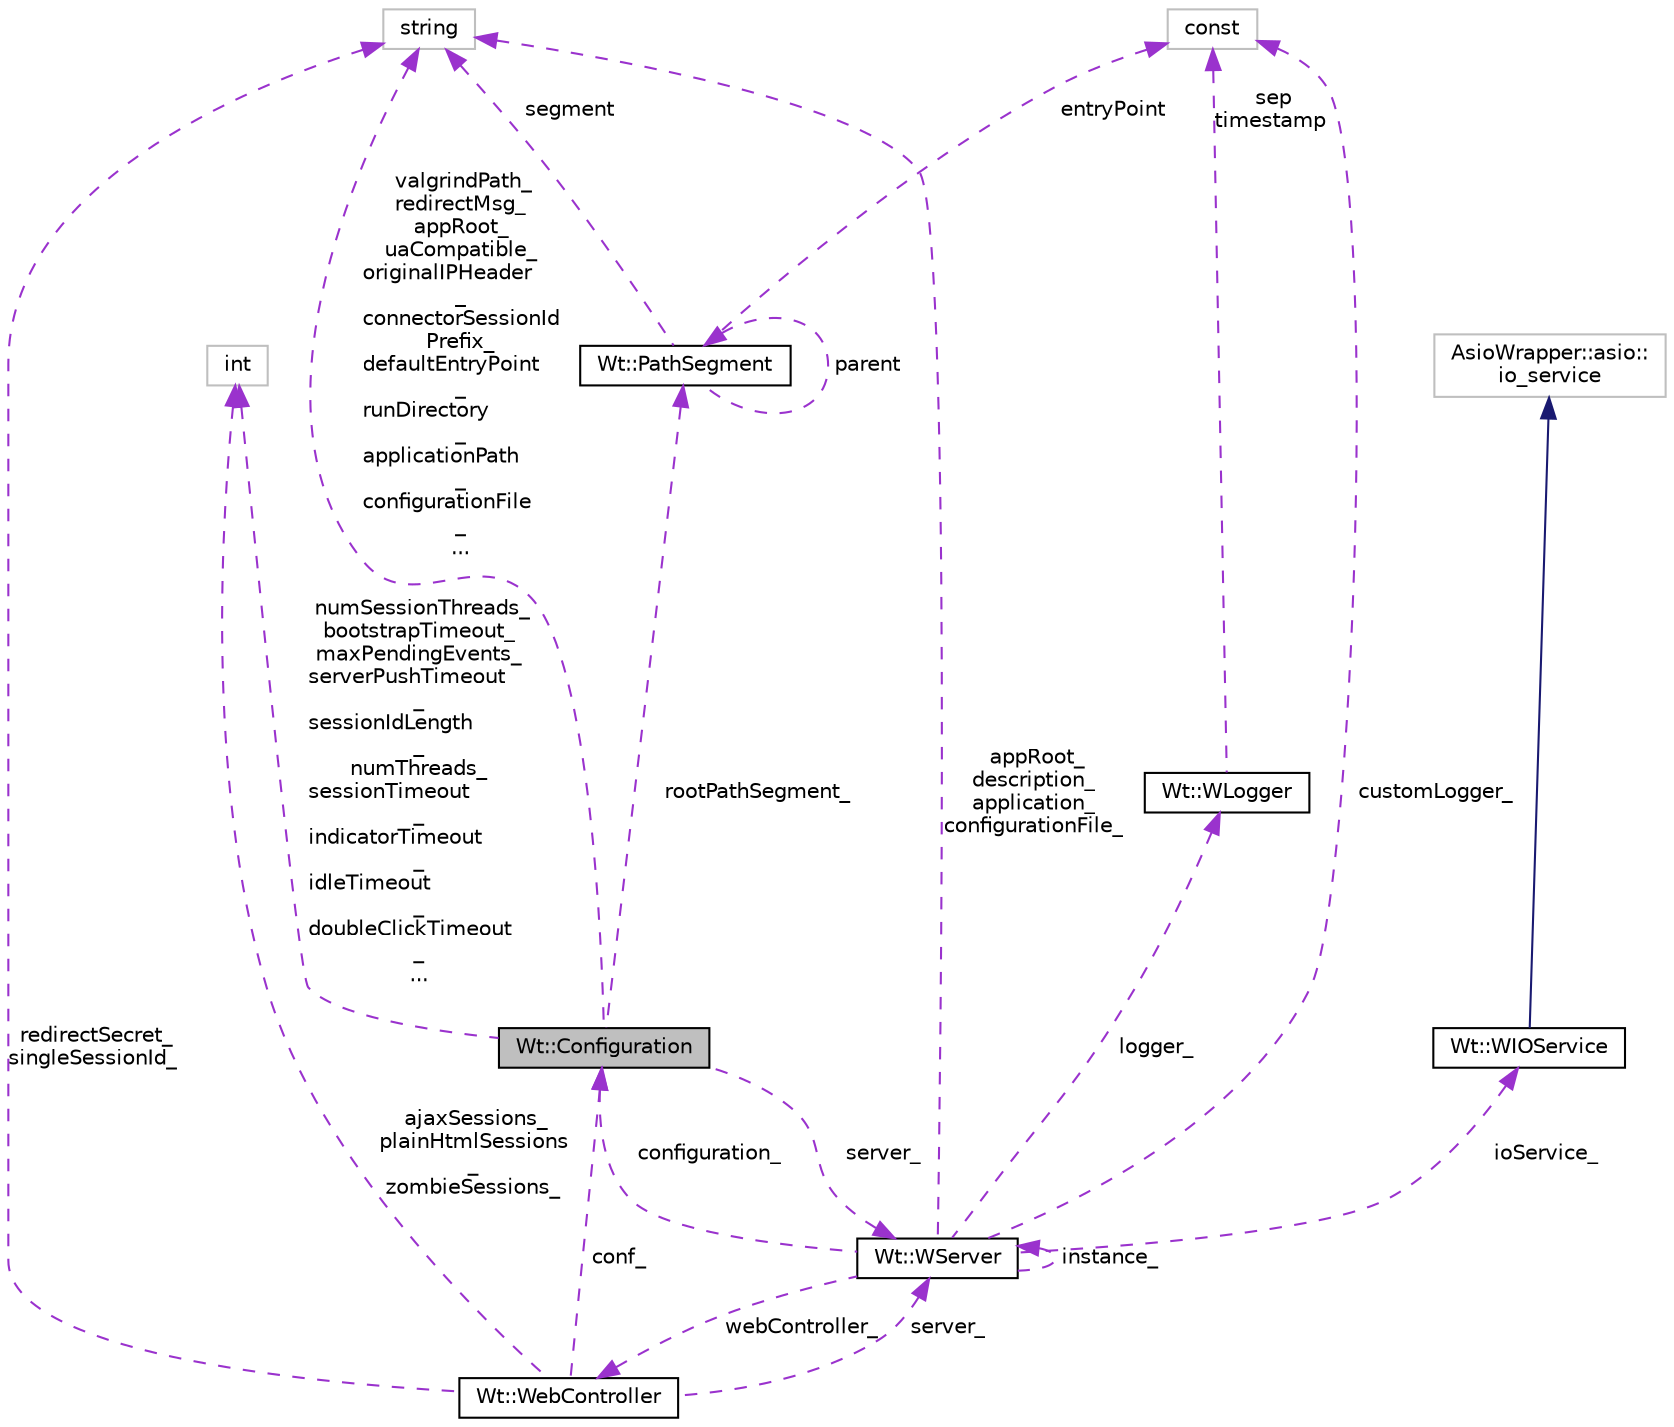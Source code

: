 digraph "Wt::Configuration"
{
 // LATEX_PDF_SIZE
  edge [fontname="Helvetica",fontsize="10",labelfontname="Helvetica",labelfontsize="10"];
  node [fontname="Helvetica",fontsize="10",shape=record];
  Node1 [label="Wt::Configuration",height=0.2,width=0.4,color="black", fillcolor="grey75", style="filled", fontcolor="black",tooltip=" "];
  Node2 -> Node1 [dir="back",color="darkorchid3",fontsize="10",style="dashed",label=" rootPathSegment_" ];
  Node2 [label="Wt::PathSegment",height=0.2,width=0.4,color="black", fillcolor="white", style="filled",URL="$structWt_1_1PathSegment.html",tooltip=" "];
  Node2 -> Node2 [dir="back",color="darkorchid3",fontsize="10",style="dashed",label=" parent" ];
  Node3 -> Node2 [dir="back",color="darkorchid3",fontsize="10",style="dashed",label=" segment" ];
  Node3 [label="string",height=0.2,width=0.4,color="grey75", fillcolor="white", style="filled",tooltip=" "];
  Node4 -> Node2 [dir="back",color="darkorchid3",fontsize="10",style="dashed",label=" entryPoint" ];
  Node4 [label="const",height=0.2,width=0.4,color="grey75", fillcolor="white", style="filled",tooltip=" "];
  Node5 -> Node1 [dir="back",color="darkorchid3",fontsize="10",style="dashed",label=" server_" ];
  Node5 [label="Wt::WServer",height=0.2,width=0.4,color="black", fillcolor="white", style="filled",URL="$classWt_1_1WServer.html",tooltip="A class encapsulating a web application server."];
  Node6 -> Node5 [dir="back",color="darkorchid3",fontsize="10",style="dashed",label=" ioService_" ];
  Node6 [label="Wt::WIOService",height=0.2,width=0.4,color="black", fillcolor="white", style="filled",URL="$classWt_1_1WIOService.html",tooltip="An I/O service."];
  Node7 -> Node6 [dir="back",color="midnightblue",fontsize="10",style="solid"];
  Node7 [label="AsioWrapper::asio::\lio_service",height=0.2,width=0.4,color="grey75", fillcolor="white", style="filled",tooltip=" "];
  Node1 -> Node5 [dir="back",color="darkorchid3",fontsize="10",style="dashed",label=" configuration_" ];
  Node8 -> Node5 [dir="back",color="darkorchid3",fontsize="10",style="dashed",label=" logger_" ];
  Node8 [label="Wt::WLogger",height=0.2,width=0.4,color="black", fillcolor="white", style="filled",URL="$classWt_1_1WLogger.html",tooltip="A simple logging class."];
  Node4 -> Node8 [dir="back",color="darkorchid3",fontsize="10",style="dashed",label=" sep\ntimestamp" ];
  Node5 -> Node5 [dir="back",color="darkorchid3",fontsize="10",style="dashed",label=" instance_" ];
  Node9 -> Node5 [dir="back",color="darkorchid3",fontsize="10",style="dashed",label=" webController_" ];
  Node9 [label="Wt::WebController",height=0.2,width=0.4,color="black", fillcolor="white", style="filled",URL="$classWt_1_1WebController.html",tooltip=" "];
  Node1 -> Node9 [dir="back",color="darkorchid3",fontsize="10",style="dashed",label=" conf_" ];
  Node5 -> Node9 [dir="back",color="darkorchid3",fontsize="10",style="dashed",label=" server_" ];
  Node10 -> Node9 [dir="back",color="darkorchid3",fontsize="10",style="dashed",label=" ajaxSessions_\nplainHtmlSessions\l_\nzombieSessions_" ];
  Node10 [label="int",height=0.2,width=0.4,color="grey75", fillcolor="white", style="filled",tooltip=" "];
  Node3 -> Node9 [dir="back",color="darkorchid3",fontsize="10",style="dashed",label=" redirectSecret_\nsingleSessionId_" ];
  Node3 -> Node5 [dir="back",color="darkorchid3",fontsize="10",style="dashed",label=" appRoot_\ndescription_\napplication_\nconfigurationFile_" ];
  Node4 -> Node5 [dir="back",color="darkorchid3",fontsize="10",style="dashed",label=" customLogger_" ];
  Node10 -> Node1 [dir="back",color="darkorchid3",fontsize="10",style="dashed",label=" numSessionThreads_\nbootstrapTimeout_\nmaxPendingEvents_\nserverPushTimeout\l_\nsessionIdLength\l_\nnumThreads_\nsessionTimeout\l_\nindicatorTimeout\l_\nidleTimeout\l_\ndoubleClickTimeout\l_\n..." ];
  Node3 -> Node1 [dir="back",color="darkorchid3",fontsize="10",style="dashed",label=" valgrindPath_\nredirectMsg_\nappRoot_\nuaCompatible_\noriginalIPHeader\l_\nconnectorSessionId\lPrefix_\ndefaultEntryPoint\l_\nrunDirectory\l_\napplicationPath\l_\nconfigurationFile\l_\n..." ];
}
